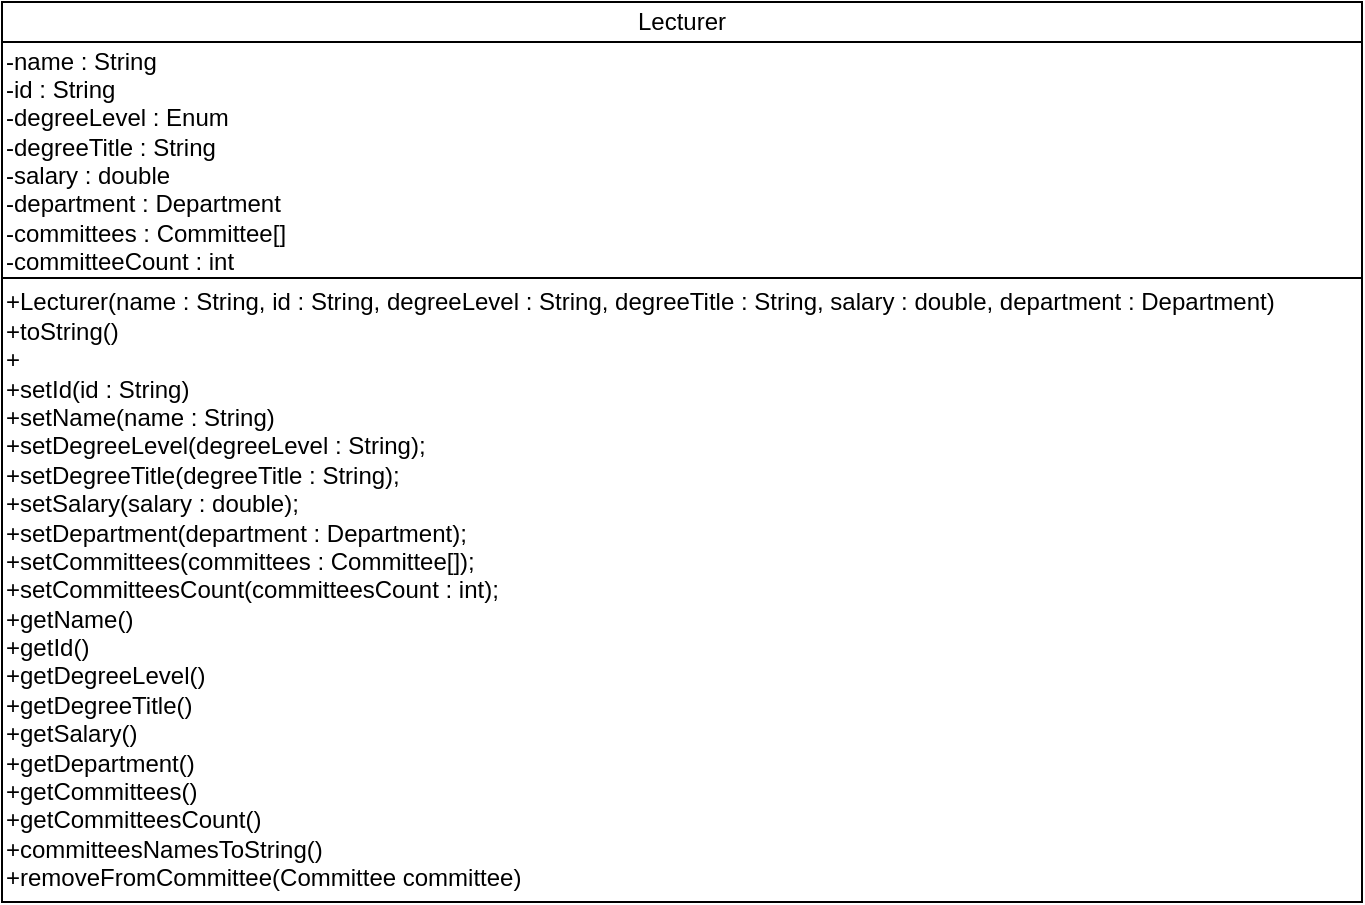<mxfile version="27.0.9">
  <diagram name="Page-1" id="k7v9TnAWcTfyWpDLZg8k">
    <mxGraphModel dx="922" dy="742" grid="1" gridSize="10" guides="1" tooltips="1" connect="1" arrows="1" fold="1" page="1" pageScale="1" pageWidth="850" pageHeight="1100" math="0" shadow="0">
      <root>
        <mxCell id="0" />
        <mxCell id="1" parent="0" />
        <mxCell id="5R6FTIpGsxWRGbL4jiSv-17" value="" style="shape=table;startSize=0;container=1;collapsible=0;childLayout=tableLayout;" vertex="1" parent="1">
          <mxGeometry x="80" y="40" width="680" height="450" as="geometry" />
        </mxCell>
        <mxCell id="5R6FTIpGsxWRGbL4jiSv-18" value="" style="shape=tableRow;horizontal=0;startSize=0;swimlaneHead=0;swimlaneBody=0;strokeColor=inherit;top=0;left=0;bottom=0;right=0;collapsible=0;dropTarget=0;fillColor=none;points=[[0,0.5],[1,0.5]];portConstraint=eastwest;" vertex="1" parent="5R6FTIpGsxWRGbL4jiSv-17">
          <mxGeometry width="680" height="20" as="geometry" />
        </mxCell>
        <mxCell id="5R6FTIpGsxWRGbL4jiSv-19" value="Lecturer" style="shape=partialRectangle;html=1;whiteSpace=wrap;connectable=0;strokeColor=inherit;overflow=hidden;fillColor=none;top=0;left=0;bottom=0;right=0;pointerEvents=1;" vertex="1" parent="5R6FTIpGsxWRGbL4jiSv-18">
          <mxGeometry width="680" height="20" as="geometry">
            <mxRectangle width="680" height="20" as="alternateBounds" />
          </mxGeometry>
        </mxCell>
        <mxCell id="5R6FTIpGsxWRGbL4jiSv-20" value="" style="shape=tableRow;horizontal=0;startSize=0;swimlaneHead=0;swimlaneBody=0;strokeColor=inherit;top=0;left=0;bottom=0;right=0;collapsible=0;dropTarget=0;fillColor=none;points=[[0,0.5],[1,0.5]];portConstraint=eastwest;" vertex="1" parent="5R6FTIpGsxWRGbL4jiSv-17">
          <mxGeometry y="20" width="680" height="118" as="geometry" />
        </mxCell>
        <mxCell id="5R6FTIpGsxWRGbL4jiSv-21" value="-name : String&lt;div&gt;-id : String&lt;/div&gt;&lt;div&gt;-degreeLevel : Enum&lt;/div&gt;&lt;div&gt;-degreeTitle : String&lt;/div&gt;&lt;div&gt;-salary : double&lt;/div&gt;&lt;div&gt;-department : Department&lt;/div&gt;&lt;div&gt;-committees : Committee[]&lt;/div&gt;&lt;div&gt;-committeeCount : int&lt;/div&gt;" style="shape=partialRectangle;html=1;whiteSpace=wrap;connectable=0;strokeColor=inherit;overflow=hidden;fillColor=none;top=0;left=0;bottom=0;right=0;pointerEvents=1;align=left;" vertex="1" parent="5R6FTIpGsxWRGbL4jiSv-20">
          <mxGeometry width="680" height="118" as="geometry">
            <mxRectangle width="680" height="118" as="alternateBounds" />
          </mxGeometry>
        </mxCell>
        <mxCell id="5R6FTIpGsxWRGbL4jiSv-22" value="" style="shape=tableRow;horizontal=0;startSize=0;swimlaneHead=0;swimlaneBody=0;strokeColor=inherit;top=0;left=0;bottom=0;right=0;collapsible=0;dropTarget=0;fillColor=none;points=[[0,0.5],[1,0.5]];portConstraint=eastwest;" vertex="1" parent="5R6FTIpGsxWRGbL4jiSv-17">
          <mxGeometry y="138" width="680" height="312" as="geometry" />
        </mxCell>
        <mxCell id="5R6FTIpGsxWRGbL4jiSv-23" value="+Lecturer(&lt;span style=&quot;background-color: transparent;&quot;&gt;name :&amp;nbsp;&lt;/span&gt;String&lt;span style=&quot;background-color: transparent;&quot;&gt;, id :&amp;nbsp;&lt;/span&gt;String&lt;span style=&quot;background-color: transparent;&quot;&gt;, degreeLevel :&amp;nbsp;&lt;/span&gt;String&lt;span style=&quot;background-color: transparent;&quot;&gt;, degreeTitle :&amp;nbsp;&lt;/span&gt;String&lt;span style=&quot;background-color: transparent;&quot;&gt;, salary :&amp;nbsp;&lt;/span&gt;double&lt;span style=&quot;background-color: transparent;&quot;&gt;, department :&amp;nbsp;&lt;/span&gt;Department)&lt;div&gt;+toString()&lt;/div&gt;&lt;div&gt;+&lt;/div&gt;&lt;div&gt;+setId(id : String)&lt;/div&gt;&lt;div&gt;+setName(name : String)&lt;/div&gt;&lt;div&gt;&lt;span style=&quot;background-color: transparent; color: light-dark(rgb(0, 0, 0), rgb(255, 255, 255));&quot;&gt;+setDegreeLevel(degreeLevel :&amp;nbsp;&lt;/span&gt;&lt;span style=&quot;background-color: transparent; color: light-dark(rgb(0, 0, 0), rgb(255, 255, 255));&quot;&gt;String&lt;/span&gt;&lt;span style=&quot;background-color: transparent; color: light-dark(rgb(0, 0, 0), rgb(255, 255, 255));&quot;&gt;);&lt;/span&gt;&lt;/div&gt;&lt;div&gt;+setDegreeTitle(degreeTitle :&amp;nbsp;&lt;span style=&quot;background-color: transparent; color: light-dark(rgb(0, 0, 0), rgb(255, 255, 255));&quot;&gt;String&lt;/span&gt;&lt;span style=&quot;background-color: transparent; color: light-dark(rgb(0, 0, 0), rgb(255, 255, 255));&quot;&gt;);&lt;/span&gt;&lt;/div&gt;&lt;div&gt;+setSalary(salary : double);&lt;/div&gt;&lt;div&gt;+setDepartment(department : Department);&lt;/div&gt;&lt;div&gt;+setCommittees(committees : Committee[]);&lt;/div&gt;&lt;div&gt;+setCommitteesCount(committeesCount : int);&lt;/div&gt;&lt;div&gt;&lt;div&gt;+getName()&lt;/div&gt;&lt;div&gt;&lt;span style=&quot;background-color: transparent; color: light-dark(rgb(0, 0, 0), rgb(255, 255, 255));&quot;&gt;+getId()&lt;/span&gt;&lt;/div&gt;&lt;div&gt;&lt;span style=&quot;background-color: transparent; color: light-dark(rgb(0, 0, 0), rgb(255, 255, 255));&quot;&gt;+getDegreeLevel()&lt;/span&gt;&lt;/div&gt;&lt;div&gt;&lt;span style=&quot;background-color: transparent; color: light-dark(rgb(0, 0, 0), rgb(255, 255, 255));&quot;&gt;+getDegreeTitle()&lt;/span&gt;&lt;/div&gt;&lt;div&gt;&lt;span style=&quot;background-color: transparent; color: light-dark(rgb(0, 0, 0), rgb(255, 255, 255));&quot;&gt;+getSalary()&lt;/span&gt;&lt;/div&gt;&lt;div&gt;+&lt;span style=&quot;background-color: transparent; color: light-dark(rgb(0, 0, 0), rgb(255, 255, 255));&quot;&gt;getDepartment()&lt;/span&gt;&lt;/div&gt;&lt;div&gt;&lt;span style=&quot;background-color: transparent; color: light-dark(rgb(0, 0, 0), rgb(255, 255, 255));&quot;&gt;+getCommittees()&lt;/span&gt;&lt;/div&gt;&lt;div&gt;+getCommitteesCount()&lt;/div&gt;&lt;div&gt;+committeesNamesToString()&lt;/div&gt;&lt;div&gt;&lt;span style=&quot;background-color: transparent; color: light-dark(rgb(0, 0, 0), rgb(255, 255, 255));&quot;&gt;+removeFromCommittee(Committee committee)&lt;/span&gt;&lt;/div&gt;&lt;/div&gt;" style="shape=partialRectangle;html=1;whiteSpace=wrap;connectable=0;strokeColor=inherit;overflow=hidden;fillColor=none;top=0;left=0;bottom=0;right=0;pointerEvents=1;align=left;" vertex="1" parent="5R6FTIpGsxWRGbL4jiSv-22">
          <mxGeometry width="680" height="312" as="geometry">
            <mxRectangle width="680" height="312" as="alternateBounds" />
          </mxGeometry>
        </mxCell>
      </root>
    </mxGraphModel>
  </diagram>
</mxfile>
